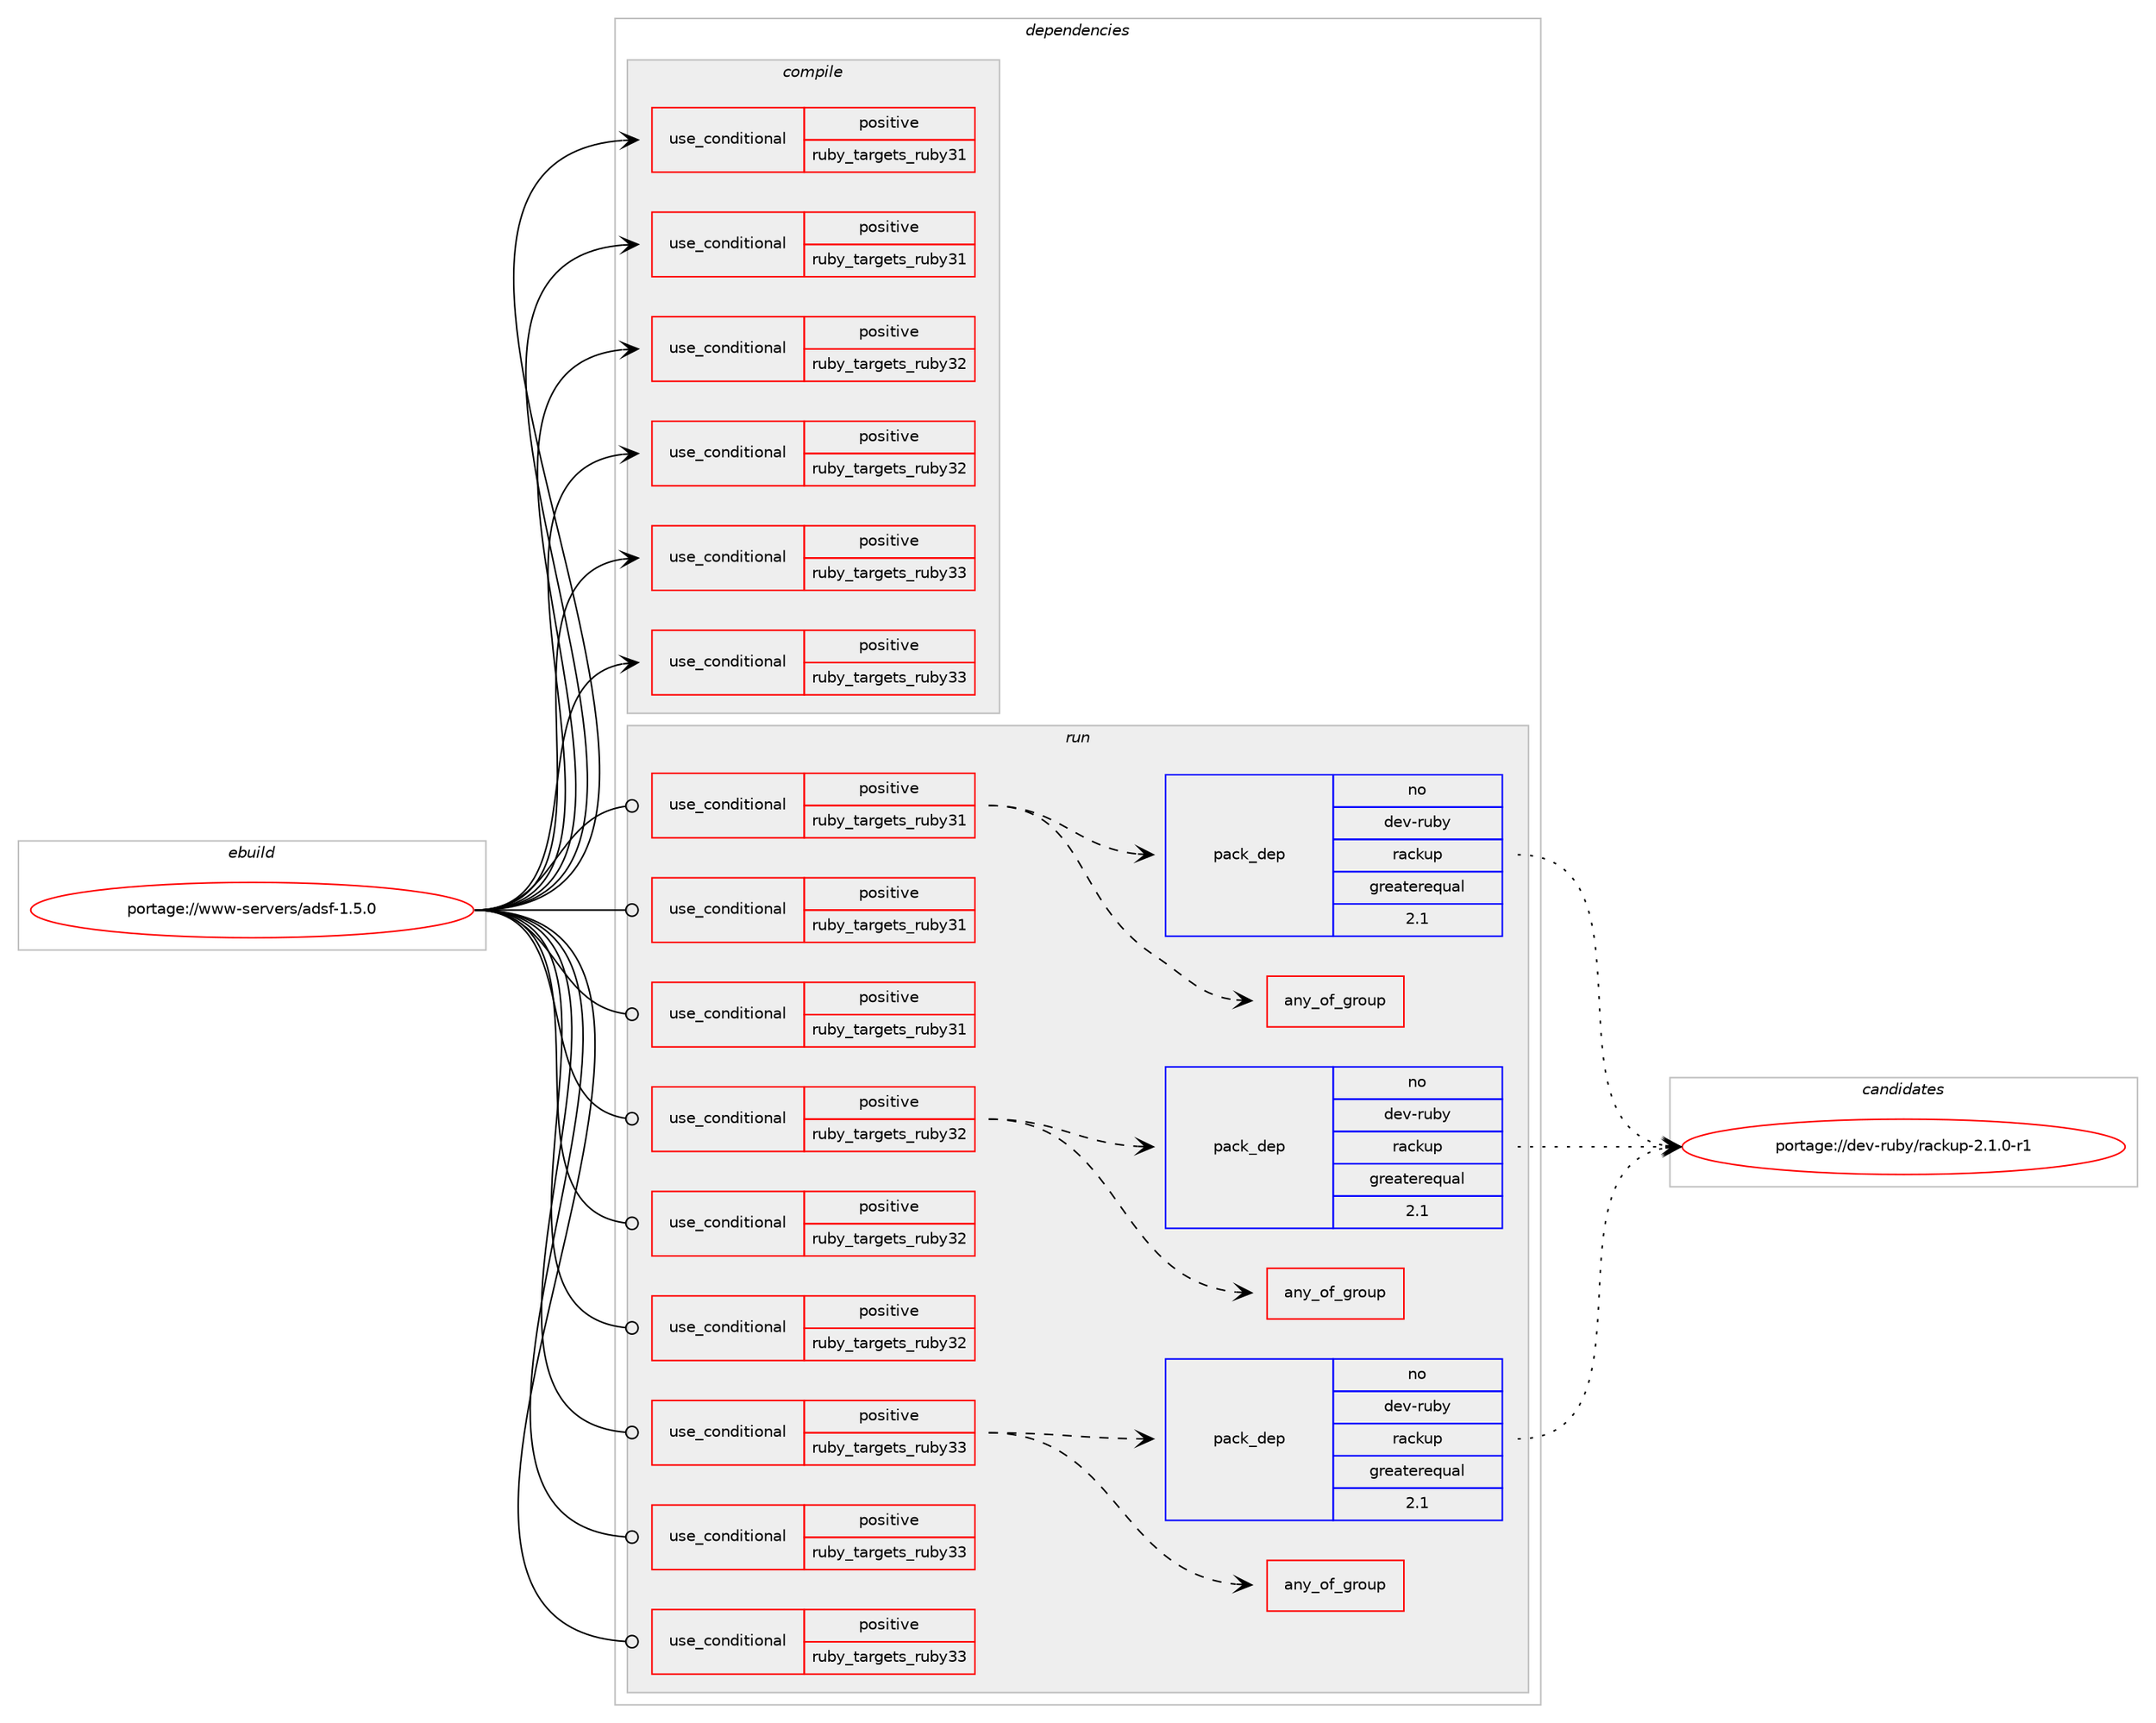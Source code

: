 digraph prolog {

# *************
# Graph options
# *************

newrank=true;
concentrate=true;
compound=true;
graph [rankdir=LR,fontname=Helvetica,fontsize=10,ranksep=1.5];#, ranksep=2.5, nodesep=0.2];
edge  [arrowhead=vee];
node  [fontname=Helvetica,fontsize=10];

# **********
# The ebuild
# **********

subgraph cluster_leftcol {
color=gray;
rank=same;
label=<<i>ebuild</i>>;
id [label="portage://www-servers/adsf-1.5.0", color=red, width=4, href="../www-servers/adsf-1.5.0.svg"];
}

# ****************
# The dependencies
# ****************

subgraph cluster_midcol {
color=gray;
label=<<i>dependencies</i>>;
subgraph cluster_compile {
fillcolor="#eeeeee";
style=filled;
label=<<i>compile</i>>;
subgraph cond117695 {
dependency226541 [label=<<TABLE BORDER="0" CELLBORDER="1" CELLSPACING="0" CELLPADDING="4"><TR><TD ROWSPAN="3" CELLPADDING="10">use_conditional</TD></TR><TR><TD>positive</TD></TR><TR><TD>ruby_targets_ruby31</TD></TR></TABLE>>, shape=none, color=red];
# *** BEGIN UNKNOWN DEPENDENCY TYPE (TODO) ***
# dependency226541 -> package_dependency(portage://www-servers/adsf-1.5.0,install,no,dev-lang,ruby,none,[,,],[slot(3.1)],[])
# *** END UNKNOWN DEPENDENCY TYPE (TODO) ***

}
id:e -> dependency226541:w [weight=20,style="solid",arrowhead="vee"];
subgraph cond117696 {
dependency226542 [label=<<TABLE BORDER="0" CELLBORDER="1" CELLSPACING="0" CELLPADDING="4"><TR><TD ROWSPAN="3" CELLPADDING="10">use_conditional</TD></TR><TR><TD>positive</TD></TR><TR><TD>ruby_targets_ruby31</TD></TR></TABLE>>, shape=none, color=red];
# *** BEGIN UNKNOWN DEPENDENCY TYPE (TODO) ***
# dependency226542 -> package_dependency(portage://www-servers/adsf-1.5.0,install,no,virtual,rubygems,none,[,,],[],[use(enable(ruby_targets_ruby31),negative)])
# *** END UNKNOWN DEPENDENCY TYPE (TODO) ***

}
id:e -> dependency226542:w [weight=20,style="solid",arrowhead="vee"];
subgraph cond117697 {
dependency226543 [label=<<TABLE BORDER="0" CELLBORDER="1" CELLSPACING="0" CELLPADDING="4"><TR><TD ROWSPAN="3" CELLPADDING="10">use_conditional</TD></TR><TR><TD>positive</TD></TR><TR><TD>ruby_targets_ruby32</TD></TR></TABLE>>, shape=none, color=red];
# *** BEGIN UNKNOWN DEPENDENCY TYPE (TODO) ***
# dependency226543 -> package_dependency(portage://www-servers/adsf-1.5.0,install,no,dev-lang,ruby,none,[,,],[slot(3.2)],[])
# *** END UNKNOWN DEPENDENCY TYPE (TODO) ***

}
id:e -> dependency226543:w [weight=20,style="solid",arrowhead="vee"];
subgraph cond117698 {
dependency226544 [label=<<TABLE BORDER="0" CELLBORDER="1" CELLSPACING="0" CELLPADDING="4"><TR><TD ROWSPAN="3" CELLPADDING="10">use_conditional</TD></TR><TR><TD>positive</TD></TR><TR><TD>ruby_targets_ruby32</TD></TR></TABLE>>, shape=none, color=red];
# *** BEGIN UNKNOWN DEPENDENCY TYPE (TODO) ***
# dependency226544 -> package_dependency(portage://www-servers/adsf-1.5.0,install,no,virtual,rubygems,none,[,,],[],[use(enable(ruby_targets_ruby32),negative)])
# *** END UNKNOWN DEPENDENCY TYPE (TODO) ***

}
id:e -> dependency226544:w [weight=20,style="solid",arrowhead="vee"];
subgraph cond117699 {
dependency226545 [label=<<TABLE BORDER="0" CELLBORDER="1" CELLSPACING="0" CELLPADDING="4"><TR><TD ROWSPAN="3" CELLPADDING="10">use_conditional</TD></TR><TR><TD>positive</TD></TR><TR><TD>ruby_targets_ruby33</TD></TR></TABLE>>, shape=none, color=red];
# *** BEGIN UNKNOWN DEPENDENCY TYPE (TODO) ***
# dependency226545 -> package_dependency(portage://www-servers/adsf-1.5.0,install,no,dev-lang,ruby,none,[,,],[slot(3.3)],[])
# *** END UNKNOWN DEPENDENCY TYPE (TODO) ***

}
id:e -> dependency226545:w [weight=20,style="solid",arrowhead="vee"];
subgraph cond117700 {
dependency226546 [label=<<TABLE BORDER="0" CELLBORDER="1" CELLSPACING="0" CELLPADDING="4"><TR><TD ROWSPAN="3" CELLPADDING="10">use_conditional</TD></TR><TR><TD>positive</TD></TR><TR><TD>ruby_targets_ruby33</TD></TR></TABLE>>, shape=none, color=red];
# *** BEGIN UNKNOWN DEPENDENCY TYPE (TODO) ***
# dependency226546 -> package_dependency(portage://www-servers/adsf-1.5.0,install,no,virtual,rubygems,none,[,,],[],[use(enable(ruby_targets_ruby33),negative)])
# *** END UNKNOWN DEPENDENCY TYPE (TODO) ***

}
id:e -> dependency226546:w [weight=20,style="solid",arrowhead="vee"];
}
subgraph cluster_compileandrun {
fillcolor="#eeeeee";
style=filled;
label=<<i>compile and run</i>>;
}
subgraph cluster_run {
fillcolor="#eeeeee";
style=filled;
label=<<i>run</i>>;
subgraph cond117701 {
dependency226547 [label=<<TABLE BORDER="0" CELLBORDER="1" CELLSPACING="0" CELLPADDING="4"><TR><TD ROWSPAN="3" CELLPADDING="10">use_conditional</TD></TR><TR><TD>positive</TD></TR><TR><TD>ruby_targets_ruby31</TD></TR></TABLE>>, shape=none, color=red];
subgraph any3071 {
dependency226548 [label=<<TABLE BORDER="0" CELLBORDER="1" CELLSPACING="0" CELLPADDING="4"><TR><TD CELLPADDING="10">any_of_group</TD></TR></TABLE>>, shape=none, color=red];# *** BEGIN UNKNOWN DEPENDENCY TYPE (TODO) ***
# dependency226548 -> package_dependency(portage://www-servers/adsf-1.5.0,run,no,dev-ruby,rack,none,[,,],[slot(3.0)],[use(enable(ruby_targets_ruby31),negative)])
# *** END UNKNOWN DEPENDENCY TYPE (TODO) ***

# *** BEGIN UNKNOWN DEPENDENCY TYPE (TODO) ***
# dependency226548 -> package_dependency(portage://www-servers/adsf-1.5.0,run,no,dev-ruby,rack,none,[,,],[slot(2.2)],[use(enable(ruby_targets_ruby31),negative)])
# *** END UNKNOWN DEPENDENCY TYPE (TODO) ***

}
dependency226547:e -> dependency226548:w [weight=20,style="dashed",arrowhead="vee"];
subgraph pack105563 {
dependency226549 [label=<<TABLE BORDER="0" CELLBORDER="1" CELLSPACING="0" CELLPADDING="4" WIDTH="220"><TR><TD ROWSPAN="6" CELLPADDING="30">pack_dep</TD></TR><TR><TD WIDTH="110">no</TD></TR><TR><TD>dev-ruby</TD></TR><TR><TD>rackup</TD></TR><TR><TD>greaterequal</TD></TR><TR><TD>2.1</TD></TR></TABLE>>, shape=none, color=blue];
}
dependency226547:e -> dependency226549:w [weight=20,style="dashed",arrowhead="vee"];
}
id:e -> dependency226547:w [weight=20,style="solid",arrowhead="odot"];
subgraph cond117702 {
dependency226550 [label=<<TABLE BORDER="0" CELLBORDER="1" CELLSPACING="0" CELLPADDING="4"><TR><TD ROWSPAN="3" CELLPADDING="10">use_conditional</TD></TR><TR><TD>positive</TD></TR><TR><TD>ruby_targets_ruby31</TD></TR></TABLE>>, shape=none, color=red];
# *** BEGIN UNKNOWN DEPENDENCY TYPE (TODO) ***
# dependency226550 -> package_dependency(portage://www-servers/adsf-1.5.0,run,no,dev-lang,ruby,none,[,,],[slot(3.1)],[])
# *** END UNKNOWN DEPENDENCY TYPE (TODO) ***

}
id:e -> dependency226550:w [weight=20,style="solid",arrowhead="odot"];
subgraph cond117703 {
dependency226551 [label=<<TABLE BORDER="0" CELLBORDER="1" CELLSPACING="0" CELLPADDING="4"><TR><TD ROWSPAN="3" CELLPADDING="10">use_conditional</TD></TR><TR><TD>positive</TD></TR><TR><TD>ruby_targets_ruby31</TD></TR></TABLE>>, shape=none, color=red];
# *** BEGIN UNKNOWN DEPENDENCY TYPE (TODO) ***
# dependency226551 -> package_dependency(portage://www-servers/adsf-1.5.0,run,no,virtual,rubygems,none,[,,],[],[use(enable(ruby_targets_ruby31),negative)])
# *** END UNKNOWN DEPENDENCY TYPE (TODO) ***

}
id:e -> dependency226551:w [weight=20,style="solid",arrowhead="odot"];
subgraph cond117704 {
dependency226552 [label=<<TABLE BORDER="0" CELLBORDER="1" CELLSPACING="0" CELLPADDING="4"><TR><TD ROWSPAN="3" CELLPADDING="10">use_conditional</TD></TR><TR><TD>positive</TD></TR><TR><TD>ruby_targets_ruby32</TD></TR></TABLE>>, shape=none, color=red];
subgraph any3072 {
dependency226553 [label=<<TABLE BORDER="0" CELLBORDER="1" CELLSPACING="0" CELLPADDING="4"><TR><TD CELLPADDING="10">any_of_group</TD></TR></TABLE>>, shape=none, color=red];# *** BEGIN UNKNOWN DEPENDENCY TYPE (TODO) ***
# dependency226553 -> package_dependency(portage://www-servers/adsf-1.5.0,run,no,dev-ruby,rack,none,[,,],[slot(3.0)],[use(enable(ruby_targets_ruby32),negative)])
# *** END UNKNOWN DEPENDENCY TYPE (TODO) ***

# *** BEGIN UNKNOWN DEPENDENCY TYPE (TODO) ***
# dependency226553 -> package_dependency(portage://www-servers/adsf-1.5.0,run,no,dev-ruby,rack,none,[,,],[slot(2.2)],[use(enable(ruby_targets_ruby32),negative)])
# *** END UNKNOWN DEPENDENCY TYPE (TODO) ***

}
dependency226552:e -> dependency226553:w [weight=20,style="dashed",arrowhead="vee"];
subgraph pack105564 {
dependency226554 [label=<<TABLE BORDER="0" CELLBORDER="1" CELLSPACING="0" CELLPADDING="4" WIDTH="220"><TR><TD ROWSPAN="6" CELLPADDING="30">pack_dep</TD></TR><TR><TD WIDTH="110">no</TD></TR><TR><TD>dev-ruby</TD></TR><TR><TD>rackup</TD></TR><TR><TD>greaterequal</TD></TR><TR><TD>2.1</TD></TR></TABLE>>, shape=none, color=blue];
}
dependency226552:e -> dependency226554:w [weight=20,style="dashed",arrowhead="vee"];
}
id:e -> dependency226552:w [weight=20,style="solid",arrowhead="odot"];
subgraph cond117705 {
dependency226555 [label=<<TABLE BORDER="0" CELLBORDER="1" CELLSPACING="0" CELLPADDING="4"><TR><TD ROWSPAN="3" CELLPADDING="10">use_conditional</TD></TR><TR><TD>positive</TD></TR><TR><TD>ruby_targets_ruby32</TD></TR></TABLE>>, shape=none, color=red];
# *** BEGIN UNKNOWN DEPENDENCY TYPE (TODO) ***
# dependency226555 -> package_dependency(portage://www-servers/adsf-1.5.0,run,no,dev-lang,ruby,none,[,,],[slot(3.2)],[])
# *** END UNKNOWN DEPENDENCY TYPE (TODO) ***

}
id:e -> dependency226555:w [weight=20,style="solid",arrowhead="odot"];
subgraph cond117706 {
dependency226556 [label=<<TABLE BORDER="0" CELLBORDER="1" CELLSPACING="0" CELLPADDING="4"><TR><TD ROWSPAN="3" CELLPADDING="10">use_conditional</TD></TR><TR><TD>positive</TD></TR><TR><TD>ruby_targets_ruby32</TD></TR></TABLE>>, shape=none, color=red];
# *** BEGIN UNKNOWN DEPENDENCY TYPE (TODO) ***
# dependency226556 -> package_dependency(portage://www-servers/adsf-1.5.0,run,no,virtual,rubygems,none,[,,],[],[use(enable(ruby_targets_ruby32),negative)])
# *** END UNKNOWN DEPENDENCY TYPE (TODO) ***

}
id:e -> dependency226556:w [weight=20,style="solid",arrowhead="odot"];
subgraph cond117707 {
dependency226557 [label=<<TABLE BORDER="0" CELLBORDER="1" CELLSPACING="0" CELLPADDING="4"><TR><TD ROWSPAN="3" CELLPADDING="10">use_conditional</TD></TR><TR><TD>positive</TD></TR><TR><TD>ruby_targets_ruby33</TD></TR></TABLE>>, shape=none, color=red];
subgraph any3073 {
dependency226558 [label=<<TABLE BORDER="0" CELLBORDER="1" CELLSPACING="0" CELLPADDING="4"><TR><TD CELLPADDING="10">any_of_group</TD></TR></TABLE>>, shape=none, color=red];# *** BEGIN UNKNOWN DEPENDENCY TYPE (TODO) ***
# dependency226558 -> package_dependency(portage://www-servers/adsf-1.5.0,run,no,dev-ruby,rack,none,[,,],[slot(3.0)],[use(enable(ruby_targets_ruby33),negative)])
# *** END UNKNOWN DEPENDENCY TYPE (TODO) ***

# *** BEGIN UNKNOWN DEPENDENCY TYPE (TODO) ***
# dependency226558 -> package_dependency(portage://www-servers/adsf-1.5.0,run,no,dev-ruby,rack,none,[,,],[slot(2.2)],[use(enable(ruby_targets_ruby33),negative)])
# *** END UNKNOWN DEPENDENCY TYPE (TODO) ***

}
dependency226557:e -> dependency226558:w [weight=20,style="dashed",arrowhead="vee"];
subgraph pack105565 {
dependency226559 [label=<<TABLE BORDER="0" CELLBORDER="1" CELLSPACING="0" CELLPADDING="4" WIDTH="220"><TR><TD ROWSPAN="6" CELLPADDING="30">pack_dep</TD></TR><TR><TD WIDTH="110">no</TD></TR><TR><TD>dev-ruby</TD></TR><TR><TD>rackup</TD></TR><TR><TD>greaterequal</TD></TR><TR><TD>2.1</TD></TR></TABLE>>, shape=none, color=blue];
}
dependency226557:e -> dependency226559:w [weight=20,style="dashed",arrowhead="vee"];
}
id:e -> dependency226557:w [weight=20,style="solid",arrowhead="odot"];
subgraph cond117708 {
dependency226560 [label=<<TABLE BORDER="0" CELLBORDER="1" CELLSPACING="0" CELLPADDING="4"><TR><TD ROWSPAN="3" CELLPADDING="10">use_conditional</TD></TR><TR><TD>positive</TD></TR><TR><TD>ruby_targets_ruby33</TD></TR></TABLE>>, shape=none, color=red];
# *** BEGIN UNKNOWN DEPENDENCY TYPE (TODO) ***
# dependency226560 -> package_dependency(portage://www-servers/adsf-1.5.0,run,no,dev-lang,ruby,none,[,,],[slot(3.3)],[])
# *** END UNKNOWN DEPENDENCY TYPE (TODO) ***

}
id:e -> dependency226560:w [weight=20,style="solid",arrowhead="odot"];
subgraph cond117709 {
dependency226561 [label=<<TABLE BORDER="0" CELLBORDER="1" CELLSPACING="0" CELLPADDING="4"><TR><TD ROWSPAN="3" CELLPADDING="10">use_conditional</TD></TR><TR><TD>positive</TD></TR><TR><TD>ruby_targets_ruby33</TD></TR></TABLE>>, shape=none, color=red];
# *** BEGIN UNKNOWN DEPENDENCY TYPE (TODO) ***
# dependency226561 -> package_dependency(portage://www-servers/adsf-1.5.0,run,no,virtual,rubygems,none,[,,],[],[use(enable(ruby_targets_ruby33),negative)])
# *** END UNKNOWN DEPENDENCY TYPE (TODO) ***

}
id:e -> dependency226561:w [weight=20,style="solid",arrowhead="odot"];
}
}

# **************
# The candidates
# **************

subgraph cluster_choices {
rank=same;
color=gray;
label=<<i>candidates</i>>;

subgraph choice105563 {
color=black;
nodesep=1;
choice10010111845114117981214711497991071171124550464946484511449 [label="portage://dev-ruby/rackup-2.1.0-r1", color=red, width=4,href="../dev-ruby/rackup-2.1.0-r1.svg"];
dependency226549:e -> choice10010111845114117981214711497991071171124550464946484511449:w [style=dotted,weight="100"];
}
subgraph choice105564 {
color=black;
nodesep=1;
choice10010111845114117981214711497991071171124550464946484511449 [label="portage://dev-ruby/rackup-2.1.0-r1", color=red, width=4,href="../dev-ruby/rackup-2.1.0-r1.svg"];
dependency226554:e -> choice10010111845114117981214711497991071171124550464946484511449:w [style=dotted,weight="100"];
}
subgraph choice105565 {
color=black;
nodesep=1;
choice10010111845114117981214711497991071171124550464946484511449 [label="portage://dev-ruby/rackup-2.1.0-r1", color=red, width=4,href="../dev-ruby/rackup-2.1.0-r1.svg"];
dependency226559:e -> choice10010111845114117981214711497991071171124550464946484511449:w [style=dotted,weight="100"];
}
}

}
